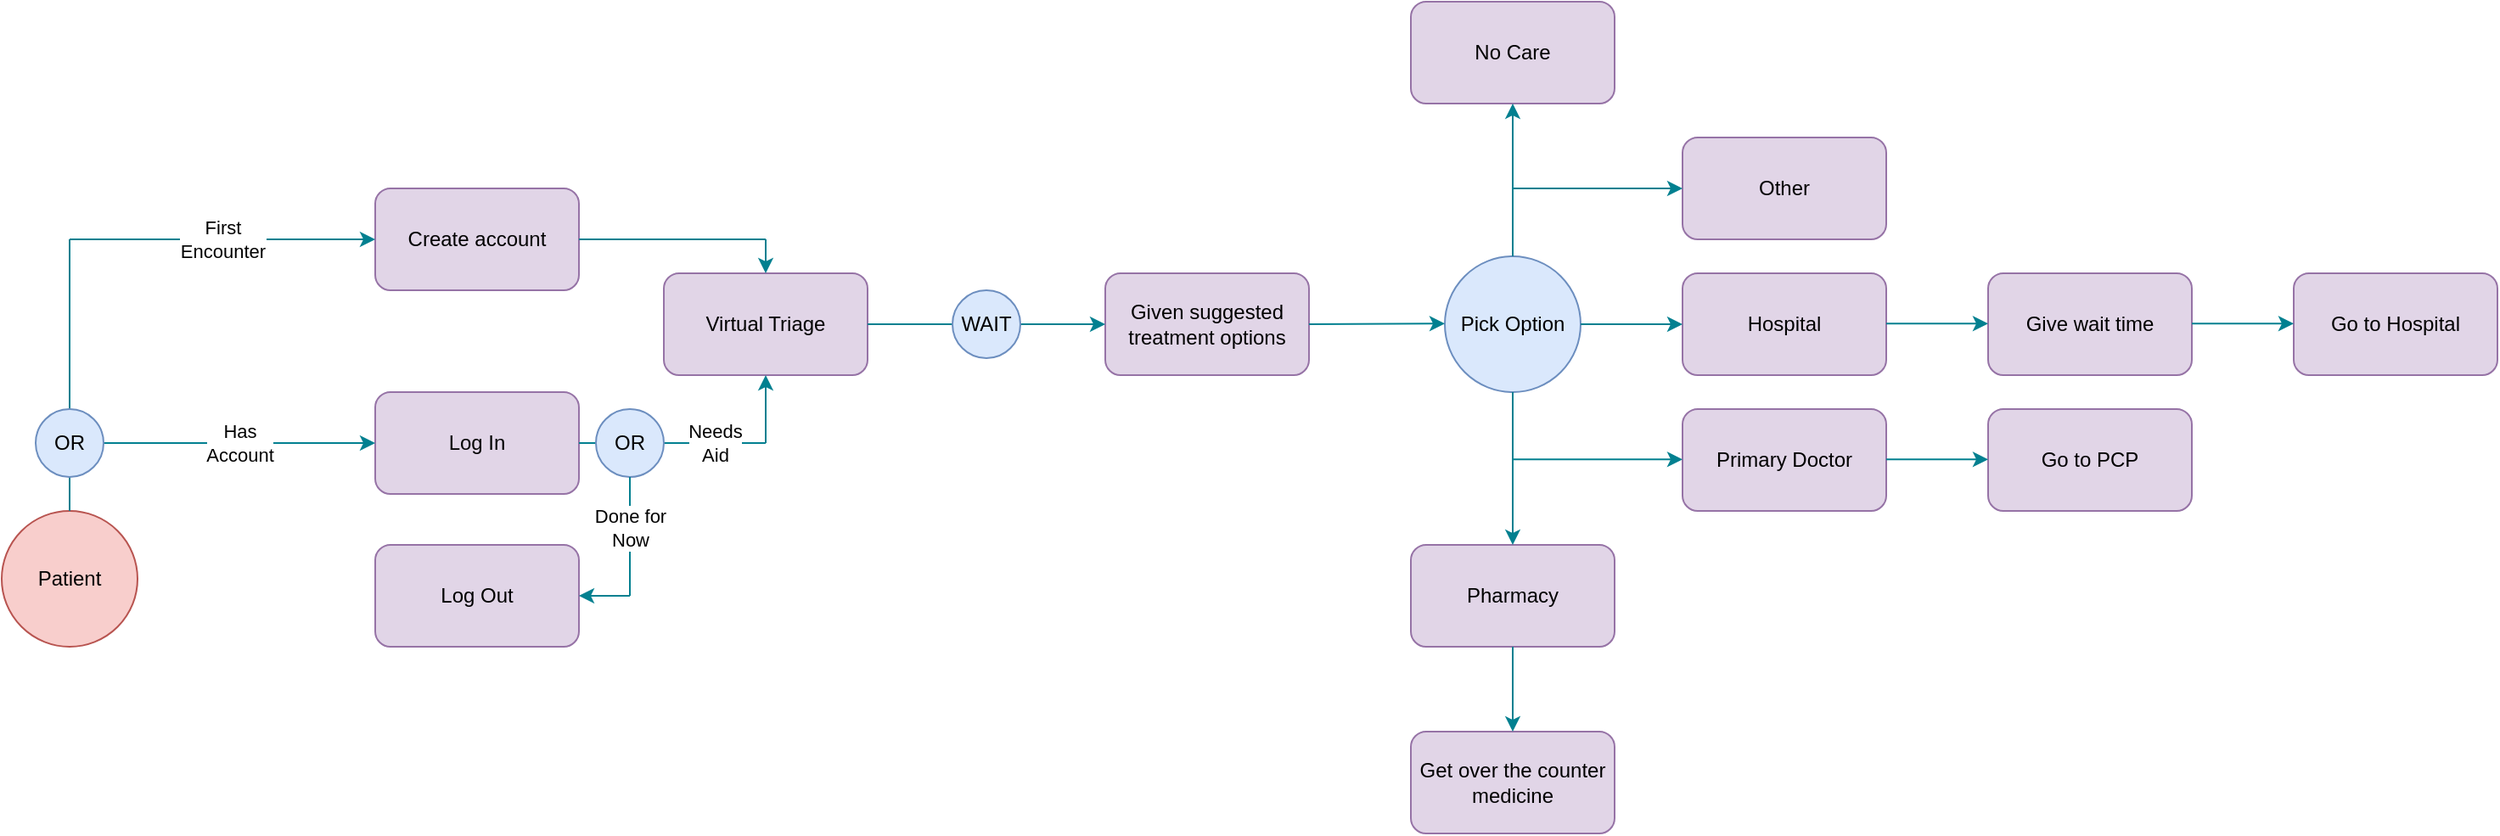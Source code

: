 <mxfile version="24.7.15">
  <diagram name="Page-1" id="MCaT4VfWSc2_qvw3Y3vX">
    <mxGraphModel dx="1193" dy="1863" grid="1" gridSize="10" guides="1" tooltips="1" connect="1" arrows="1" fold="1" page="1" pageScale="1" pageWidth="850" pageHeight="1100" math="0" shadow="0">
      <root>
        <mxCell id="0" />
        <mxCell id="1" parent="0" />
        <mxCell id="xHsqIpkf5ebv9PDI0sne-1" value="Patient" style="ellipse;whiteSpace=wrap;html=1;aspect=fixed;fillColor=#f8cecc;strokeColor=#b85450;" vertex="1" parent="1">
          <mxGeometry x="40" y="200" width="80" height="80" as="geometry" />
        </mxCell>
        <mxCell id="xHsqIpkf5ebv9PDI0sne-7" value="Create account" style="rounded=1;whiteSpace=wrap;html=1;fillColor=#e1d5e7;strokeColor=#9673a6;" vertex="1" parent="1">
          <mxGeometry x="260" y="10" width="120" height="60" as="geometry" />
        </mxCell>
        <mxCell id="xHsqIpkf5ebv9PDI0sne-12" value="" style="endArrow=none;html=1;rounded=0;strokeColor=#028090;fontColor=#E4FDE1;fillColor=#F45B69;entryX=0.5;entryY=0;entryDx=0;entryDy=0;" edge="1" parent="1" target="xHsqIpkf5ebv9PDI0sne-1">
          <mxGeometry width="50" height="50" relative="1" as="geometry">
            <mxPoint x="80" y="40" as="sourcePoint" />
            <mxPoint x="220" y="170" as="targetPoint" />
          </mxGeometry>
        </mxCell>
        <mxCell id="xHsqIpkf5ebv9PDI0sne-13" value="" style="endArrow=classic;html=1;rounded=0;strokeColor=#028090;fontColor=#E4FDE1;fillColor=#F45B69;entryX=0;entryY=0.5;entryDx=0;entryDy=0;" edge="1" parent="1" target="xHsqIpkf5ebv9PDI0sne-7">
          <mxGeometry relative="1" as="geometry">
            <mxPoint x="80" y="40" as="sourcePoint" />
            <mxPoint x="160" y="120" as="targetPoint" />
          </mxGeometry>
        </mxCell>
        <mxCell id="xHsqIpkf5ebv9PDI0sne-14" value="First&lt;br&gt;Encounter" style="edgeLabel;resizable=0;html=1;;align=center;verticalAlign=middle;strokeColor=#028090;fontColor=#000000;fillColor=#F45B69;" connectable="0" vertex="1" parent="xHsqIpkf5ebv9PDI0sne-13">
          <mxGeometry relative="1" as="geometry" />
        </mxCell>
        <mxCell id="xHsqIpkf5ebv9PDI0sne-15" value="Log In" style="rounded=1;whiteSpace=wrap;html=1;fillColor=#e1d5e7;strokeColor=#9673a6;" vertex="1" parent="1">
          <mxGeometry x="260" y="130" width="120" height="60" as="geometry" />
        </mxCell>
        <mxCell id="xHsqIpkf5ebv9PDI0sne-19" value="Virtual Triage" style="rounded=1;whiteSpace=wrap;html=1;fillColor=#e1d5e7;strokeColor=#9673a6;" vertex="1" parent="1">
          <mxGeometry x="430" y="60" width="120" height="60" as="geometry" />
        </mxCell>
        <mxCell id="xHsqIpkf5ebv9PDI0sne-20" value="" style="endArrow=classic;html=1;rounded=0;strokeColor=#028090;fontColor=#E4FDE1;fillColor=#F45B69;" edge="1" parent="1">
          <mxGeometry width="50" height="50" relative="1" as="geometry">
            <mxPoint x="490" y="40" as="sourcePoint" />
            <mxPoint x="490" y="60" as="targetPoint" />
          </mxGeometry>
        </mxCell>
        <mxCell id="xHsqIpkf5ebv9PDI0sne-21" value="" style="endArrow=none;html=1;rounded=0;strokeColor=#028090;fontColor=#E4FDE1;fillColor=#F45B69;exitX=1;exitY=0.5;exitDx=0;exitDy=0;" edge="1" parent="1" source="xHsqIpkf5ebv9PDI0sne-7">
          <mxGeometry width="50" height="50" relative="1" as="geometry">
            <mxPoint x="400" y="220" as="sourcePoint" />
            <mxPoint x="490" y="40" as="targetPoint" />
          </mxGeometry>
        </mxCell>
        <mxCell id="xHsqIpkf5ebv9PDI0sne-22" value="" style="endArrow=none;html=1;rounded=0;strokeColor=#028090;fontColor=#E4FDE1;fillColor=#F45B69;exitX=1;exitY=0.5;exitDx=0;exitDy=0;" edge="1" parent="1" source="xHsqIpkf5ebv9PDI0sne-15">
          <mxGeometry width="50" height="50" relative="1" as="geometry">
            <mxPoint x="400" y="220" as="sourcePoint" />
            <mxPoint x="490" y="160" as="targetPoint" />
          </mxGeometry>
        </mxCell>
        <mxCell id="xHsqIpkf5ebv9PDI0sne-23" value="" style="endArrow=classic;html=1;rounded=0;strokeColor=#028090;fontColor=#E4FDE1;fillColor=#F45B69;entryX=0.5;entryY=1;entryDx=0;entryDy=0;" edge="1" parent="1" target="xHsqIpkf5ebv9PDI0sne-19">
          <mxGeometry width="50" height="50" relative="1" as="geometry">
            <mxPoint x="490" y="160" as="sourcePoint" />
            <mxPoint x="500" y="180" as="targetPoint" />
          </mxGeometry>
        </mxCell>
        <mxCell id="xHsqIpkf5ebv9PDI0sne-25" value="" style="endArrow=classic;html=1;rounded=0;strokeColor=#028090;fontColor=#000000;fillColor=#F45B69;entryX=0;entryY=0.5;entryDx=0;entryDy=0;" edge="1" parent="1" source="xHsqIpkf5ebv9PDI0sne-24" target="xHsqIpkf5ebv9PDI0sne-15">
          <mxGeometry relative="1" as="geometry">
            <mxPoint x="80" y="160" as="sourcePoint" />
            <mxPoint x="260" y="159.5" as="targetPoint" />
          </mxGeometry>
        </mxCell>
        <mxCell id="xHsqIpkf5ebv9PDI0sne-28" value="" style="endArrow=classic;html=1;rounded=0;strokeColor=#028090;fontColor=#000000;fillColor=#F45B69;entryX=0;entryY=0.5;entryDx=0;entryDy=0;" edge="1" parent="1" target="xHsqIpkf5ebv9PDI0sne-24">
          <mxGeometry relative="1" as="geometry">
            <mxPoint x="80" y="160" as="sourcePoint" />
            <mxPoint x="260" y="160" as="targetPoint" />
          </mxGeometry>
        </mxCell>
        <mxCell id="xHsqIpkf5ebv9PDI0sne-29" value="&lt;font color=&quot;#000000&quot;&gt;Has&lt;/font&gt;&lt;div&gt;&lt;font color=&quot;#000000&quot;&gt;Account&lt;/font&gt;&lt;/div&gt;" style="edgeLabel;resizable=0;html=1;;align=center;verticalAlign=middle;strokeColor=#028090;fontColor=#E4FDE1;fillColor=#F45B69;" connectable="0" vertex="1" parent="xHsqIpkf5ebv9PDI0sne-28">
          <mxGeometry relative="1" as="geometry">
            <mxPoint x="110" as="offset" />
          </mxGeometry>
        </mxCell>
        <mxCell id="xHsqIpkf5ebv9PDI0sne-24" value="OR" style="ellipse;whiteSpace=wrap;html=1;aspect=fixed;strokeColor=#6c8ebf;fillColor=#dae8fc;" vertex="1" parent="1">
          <mxGeometry x="60" y="140" width="40" height="40" as="geometry" />
        </mxCell>
        <mxCell id="xHsqIpkf5ebv9PDI0sne-30" value="OR" style="ellipse;whiteSpace=wrap;html=1;aspect=fixed;strokeColor=#6c8ebf;fillColor=#dae8fc;" vertex="1" parent="1">
          <mxGeometry x="390" y="140" width="40" height="40" as="geometry" />
        </mxCell>
        <mxCell id="xHsqIpkf5ebv9PDI0sne-32" value="&lt;font color=&quot;#000000&quot;&gt;Needs&lt;/font&gt;&lt;div&gt;&lt;font color=&quot;#000000&quot;&gt;Aid&lt;/font&gt;&lt;/div&gt;" style="edgeLabel;resizable=0;html=1;;align=center;verticalAlign=middle;strokeColor=#028090;fontColor=#E4FDE1;fillColor=#F45B69;" connectable="0" vertex="1" parent="1">
          <mxGeometry x="460.004" y="160" as="geometry" />
        </mxCell>
        <mxCell id="xHsqIpkf5ebv9PDI0sne-33" value="Log Out" style="rounded=1;whiteSpace=wrap;html=1;fillColor=#e1d5e7;strokeColor=#9673a6;" vertex="1" parent="1">
          <mxGeometry x="260" y="220" width="120" height="60" as="geometry" />
        </mxCell>
        <mxCell id="xHsqIpkf5ebv9PDI0sne-34" value="" style="endArrow=none;html=1;rounded=0;strokeColor=#028090;fontColor=#E4FDE1;fillColor=#F45B69;" edge="1" parent="1" source="xHsqIpkf5ebv9PDI0sne-30">
          <mxGeometry width="50" height="50" relative="1" as="geometry">
            <mxPoint x="390" y="170" as="sourcePoint" />
            <mxPoint x="410" y="250" as="targetPoint" />
          </mxGeometry>
        </mxCell>
        <mxCell id="xHsqIpkf5ebv9PDI0sne-35" value="" style="endArrow=classic;html=1;rounded=0;strokeColor=#028090;fontColor=#E4FDE1;fillColor=#F45B69;entryX=1;entryY=0.5;entryDx=0;entryDy=0;" edge="1" parent="1" target="xHsqIpkf5ebv9PDI0sne-33">
          <mxGeometry width="50" height="50" relative="1" as="geometry">
            <mxPoint x="410" y="250" as="sourcePoint" />
            <mxPoint x="500" y="130" as="targetPoint" />
          </mxGeometry>
        </mxCell>
        <mxCell id="xHsqIpkf5ebv9PDI0sne-36" value="&lt;font color=&quot;#000000&quot;&gt;Done for&lt;/font&gt;&lt;div&gt;&lt;font color=&quot;#000000&quot;&gt;Now&lt;/font&gt;&lt;/div&gt;" style="edgeLabel;resizable=0;html=1;;align=center;verticalAlign=middle;strokeColor=#028090;fontColor=#E4FDE1;fillColor=#F45B69;" connectable="0" vertex="1" parent="1">
          <mxGeometry x="410.004" y="210" as="geometry" />
        </mxCell>
        <mxCell id="xHsqIpkf5ebv9PDI0sne-37" value="Given suggested treatment options" style="rounded=1;whiteSpace=wrap;html=1;fillColor=#e1d5e7;strokeColor=#9673a6;" vertex="1" parent="1">
          <mxGeometry x="690" y="60" width="120" height="60" as="geometry" />
        </mxCell>
        <mxCell id="xHsqIpkf5ebv9PDI0sne-39" value="" style="endArrow=classic;html=1;rounded=0;strokeColor=#028090;fontColor=#E4FDE1;fillColor=#F45B69;entryX=0;entryY=0.5;entryDx=0;entryDy=0;exitX=1;exitY=0.5;exitDx=0;exitDy=0;" edge="1" parent="1" source="xHsqIpkf5ebv9PDI0sne-19" target="xHsqIpkf5ebv9PDI0sne-37">
          <mxGeometry width="50" height="50" relative="1" as="geometry">
            <mxPoint x="500" y="170" as="sourcePoint" />
            <mxPoint x="500" y="130" as="targetPoint" />
          </mxGeometry>
        </mxCell>
        <mxCell id="xHsqIpkf5ebv9PDI0sne-38" value="WAIT" style="ellipse;whiteSpace=wrap;html=1;aspect=fixed;strokeColor=#6c8ebf;fillColor=#dae8fc;" vertex="1" parent="1">
          <mxGeometry x="600" y="70" width="40" height="40" as="geometry" />
        </mxCell>
        <mxCell id="xHsqIpkf5ebv9PDI0sne-41" value="Pick Option" style="ellipse;whiteSpace=wrap;html=1;aspect=fixed;strokeColor=#6c8ebf;fillColor=#dae8fc;" vertex="1" parent="1">
          <mxGeometry x="890" y="50" width="80" height="80" as="geometry" />
        </mxCell>
        <mxCell id="xHsqIpkf5ebv9PDI0sne-42" value="" style="endArrow=classic;html=1;rounded=0;strokeColor=#028090;fontColor=#E4FDE1;fillColor=#F45B69;entryX=0;entryY=0.5;entryDx=0;entryDy=0;" edge="1" parent="1">
          <mxGeometry width="50" height="50" relative="1" as="geometry">
            <mxPoint x="810" y="90" as="sourcePoint" />
            <mxPoint x="890" y="89.63" as="targetPoint" />
          </mxGeometry>
        </mxCell>
        <mxCell id="xHsqIpkf5ebv9PDI0sne-44" value="Hospital" style="rounded=1;whiteSpace=wrap;html=1;strokeColor=#9673a6;fillColor=#e1d5e7;" vertex="1" parent="1">
          <mxGeometry x="1030" y="60" width="120" height="60" as="geometry" />
        </mxCell>
        <mxCell id="xHsqIpkf5ebv9PDI0sne-45" value="Primary Doctor&lt;span style=&quot;color: rgba(0, 0, 0, 0); font-family: monospace; font-size: 0px; text-align: start; text-wrap: nowrap;&quot;&gt;%3CmxGraphModel%3E%3Croot%3E%3CmxCell%20id%3D%220%22%2F%3E%3CmxCell%20id%3D%221%22%20parent%3D%220%22%2F%3E%3CmxCell%20id%3D%222%22%20value%3D%22Hospital%22%20style%3D%22rounded%3D1%3BwhiteSpace%3Dwrap%3Bhtml%3D1%3BstrokeColor%3D%239673a6%3BfillColor%3D%23e1d5e7%3B%22%20vertex%3D%221%22%20parent%3D%221%22%3E%3CmxGeometry%20x%3D%221030%22%20y%3D%2260%22%20width%3D%22120%22%20height%3D%2260%22%20as%3D%22geometry%22%2F%3E%3C%2FmxCell%3E%3C%2Froot%3E%3C%2FmxGraphModel%3E&lt;/span&gt;" style="rounded=1;whiteSpace=wrap;html=1;strokeColor=#9673a6;fillColor=#e1d5e7;" vertex="1" parent="1">
          <mxGeometry x="1030" y="140" width="120" height="60" as="geometry" />
        </mxCell>
        <mxCell id="xHsqIpkf5ebv9PDI0sne-46" value="Other" style="rounded=1;whiteSpace=wrap;html=1;strokeColor=#9673a6;fillColor=#e1d5e7;" vertex="1" parent="1">
          <mxGeometry x="1030" y="-20" width="120" height="60" as="geometry" />
        </mxCell>
        <mxCell id="xHsqIpkf5ebv9PDI0sne-47" value="No Care" style="rounded=1;whiteSpace=wrap;html=1;strokeColor=#9673a6;fillColor=#e1d5e7;" vertex="1" parent="1">
          <mxGeometry x="870" y="-100" width="120" height="60" as="geometry" />
        </mxCell>
        <mxCell id="xHsqIpkf5ebv9PDI0sne-48" value="Pharmacy" style="rounded=1;whiteSpace=wrap;html=1;strokeColor=#9673a6;fillColor=#e1d5e7;" vertex="1" parent="1">
          <mxGeometry x="870" y="220" width="120" height="60" as="geometry" />
        </mxCell>
        <mxCell id="xHsqIpkf5ebv9PDI0sne-49" value="" style="endArrow=classic;html=1;rounded=0;strokeColor=#028090;fontColor=#E4FDE1;fillColor=#F45B69;entryX=0;entryY=0.5;entryDx=0;entryDy=0;exitX=1;exitY=0.5;exitDx=0;exitDy=0;" edge="1" parent="1" source="xHsqIpkf5ebv9PDI0sne-41" target="xHsqIpkf5ebv9PDI0sne-44">
          <mxGeometry width="50" height="50" relative="1" as="geometry">
            <mxPoint x="820" y="100" as="sourcePoint" />
            <mxPoint x="900" y="99.63" as="targetPoint" />
          </mxGeometry>
        </mxCell>
        <mxCell id="xHsqIpkf5ebv9PDI0sne-50" value="" style="endArrow=classic;html=1;rounded=0;strokeColor=#028090;fontColor=#E4FDE1;fillColor=#F45B69;entryX=0.5;entryY=1;entryDx=0;entryDy=0;exitX=0.5;exitY=0;exitDx=0;exitDy=0;" edge="1" parent="1" source="xHsqIpkf5ebv9PDI0sne-41" target="xHsqIpkf5ebv9PDI0sne-47">
          <mxGeometry width="50" height="50" relative="1" as="geometry">
            <mxPoint x="980" y="100" as="sourcePoint" />
            <mxPoint x="1040" y="100" as="targetPoint" />
          </mxGeometry>
        </mxCell>
        <mxCell id="xHsqIpkf5ebv9PDI0sne-51" value="" style="endArrow=classic;html=1;rounded=0;strokeColor=#028090;fontColor=#E4FDE1;fillColor=#F45B69;exitX=0.5;exitY=1;exitDx=0;exitDy=0;" edge="1" parent="1" source="xHsqIpkf5ebv9PDI0sne-41" target="xHsqIpkf5ebv9PDI0sne-48">
          <mxGeometry width="50" height="50" relative="1" as="geometry">
            <mxPoint x="940" y="60" as="sourcePoint" />
            <mxPoint x="940" y="-30" as="targetPoint" />
          </mxGeometry>
        </mxCell>
        <mxCell id="xHsqIpkf5ebv9PDI0sne-52" value="" style="endArrow=classic;html=1;rounded=0;strokeColor=#028090;fontColor=#E4FDE1;fillColor=#F45B69;entryX=0;entryY=0.5;entryDx=0;entryDy=0;" edge="1" parent="1" target="xHsqIpkf5ebv9PDI0sne-46">
          <mxGeometry width="50" height="50" relative="1" as="geometry">
            <mxPoint x="930" y="10" as="sourcePoint" />
            <mxPoint x="950" y="-20" as="targetPoint" />
          </mxGeometry>
        </mxCell>
        <mxCell id="xHsqIpkf5ebv9PDI0sne-53" value="" style="endArrow=classic;html=1;rounded=0;strokeColor=#028090;fontColor=#E4FDE1;fillColor=#F45B69;entryX=0;entryY=0.5;entryDx=0;entryDy=0;" edge="1" parent="1">
          <mxGeometry width="50" height="50" relative="1" as="geometry">
            <mxPoint x="930" y="169.63" as="sourcePoint" />
            <mxPoint x="1030" y="169.63" as="targetPoint" />
          </mxGeometry>
        </mxCell>
        <mxCell id="xHsqIpkf5ebv9PDI0sne-55" value="Give wait time" style="rounded=1;whiteSpace=wrap;html=1;strokeColor=#9673a6;fillColor=#e1d5e7;" vertex="1" parent="1">
          <mxGeometry x="1210" y="60" width="120" height="60" as="geometry" />
        </mxCell>
        <mxCell id="xHsqIpkf5ebv9PDI0sne-56" value="" style="endArrow=classic;html=1;rounded=0;strokeColor=#028090;fontColor=#E4FDE1;fillColor=#F45B69;entryX=0;entryY=0.5;entryDx=0;entryDy=0;exitX=1;exitY=0.5;exitDx=0;exitDy=0;" edge="1" parent="1">
          <mxGeometry width="50" height="50" relative="1" as="geometry">
            <mxPoint x="1150" y="89.63" as="sourcePoint" />
            <mxPoint x="1210" y="89.63" as="targetPoint" />
          </mxGeometry>
        </mxCell>
        <mxCell id="xHsqIpkf5ebv9PDI0sne-57" value="Go to Hospital" style="rounded=1;whiteSpace=wrap;html=1;strokeColor=#9673a6;fillColor=#e1d5e7;" vertex="1" parent="1">
          <mxGeometry x="1390" y="60" width="120" height="60" as="geometry" />
        </mxCell>
        <mxCell id="xHsqIpkf5ebv9PDI0sne-58" value="" style="endArrow=classic;html=1;rounded=0;strokeColor=#028090;fontColor=#E4FDE1;fillColor=#F45B69;entryX=0;entryY=0.5;entryDx=0;entryDy=0;exitX=1;exitY=0.5;exitDx=0;exitDy=0;" edge="1" parent="1">
          <mxGeometry width="50" height="50" relative="1" as="geometry">
            <mxPoint x="1330" y="89.63" as="sourcePoint" />
            <mxPoint x="1390" y="89.63" as="targetPoint" />
          </mxGeometry>
        </mxCell>
        <mxCell id="xHsqIpkf5ebv9PDI0sne-59" value="Go to PCP" style="rounded=1;whiteSpace=wrap;html=1;strokeColor=#9673a6;fillColor=#e1d5e7;" vertex="1" parent="1">
          <mxGeometry x="1210" y="140" width="120" height="60" as="geometry" />
        </mxCell>
        <mxCell id="xHsqIpkf5ebv9PDI0sne-60" value="" style="endArrow=classic;html=1;rounded=0;strokeColor=#028090;fontColor=#E4FDE1;fillColor=#F45B69;entryX=0;entryY=0.5;entryDx=0;entryDy=0;exitX=1;exitY=0.5;exitDx=0;exitDy=0;" edge="1" parent="1">
          <mxGeometry width="50" height="50" relative="1" as="geometry">
            <mxPoint x="1150" y="169.63" as="sourcePoint" />
            <mxPoint x="1210" y="169.63" as="targetPoint" />
          </mxGeometry>
        </mxCell>
        <mxCell id="xHsqIpkf5ebv9PDI0sne-61" value="Get over the counter medicine" style="rounded=1;whiteSpace=wrap;html=1;strokeColor=#9673a6;fillColor=#e1d5e7;" vertex="1" parent="1">
          <mxGeometry x="870" y="330" width="120" height="60" as="geometry" />
        </mxCell>
        <mxCell id="xHsqIpkf5ebv9PDI0sne-62" value="" style="endArrow=classic;html=1;rounded=0;strokeColor=#028090;fontColor=#E4FDE1;fillColor=#F45B69;exitX=0.5;exitY=1;exitDx=0;exitDy=0;" edge="1" parent="1" source="xHsqIpkf5ebv9PDI0sne-48">
          <mxGeometry width="50" height="50" relative="1" as="geometry">
            <mxPoint x="930" y="300" as="sourcePoint" />
            <mxPoint x="930" y="330" as="targetPoint" />
          </mxGeometry>
        </mxCell>
      </root>
    </mxGraphModel>
  </diagram>
</mxfile>
